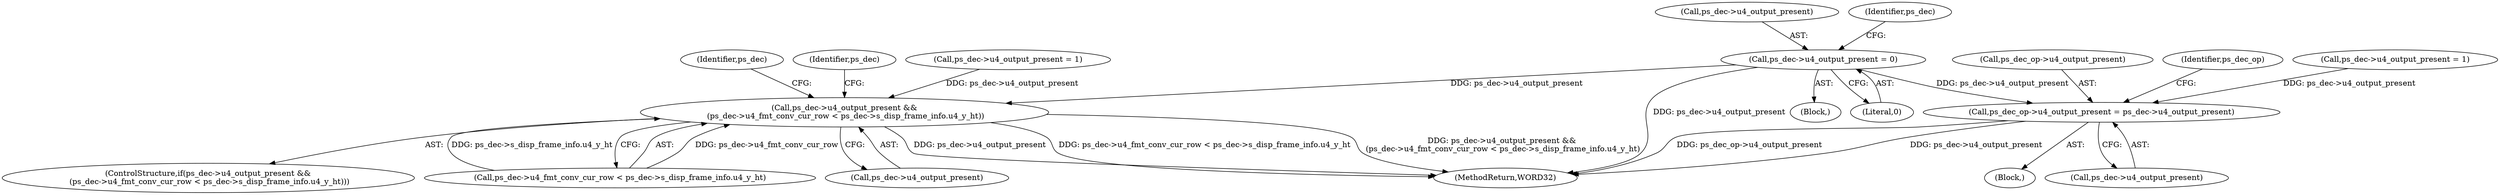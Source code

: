 digraph "0_Android_33ef7de9ddc8ea7eb9cbc440d1cf89957a0c267b@pointer" {
"1000337" [label="(Call,ps_dec->u4_output_present = 0)"];
"1000798" [label="(Call,ps_dec_op->u4_output_present = ps_dec->u4_output_present)"];
"1002070" [label="(Call,ps_dec->u4_output_present &&\n (ps_dec->u4_fmt_conv_cur_row < ps_dec->s_disp_frame_info.u4_y_ht))"];
"1000798" [label="(Call,ps_dec_op->u4_output_present = ps_dec->u4_output_present)"];
"1000799" [label="(Call,ps_dec_op->u4_output_present)"];
"1000151" [label="(Block,)"];
"1000712" [label="(Block,)"];
"1002061" [label="(Call,ps_dec->u4_output_present = 1)"];
"1000338" [label="(Call,ps_dec->u4_output_present)"];
"1000345" [label="(Identifier,ps_dec)"];
"1000807" [label="(Identifier,ps_dec_op)"];
"1002070" [label="(Call,ps_dec->u4_output_present &&\n (ps_dec->u4_fmt_conv_cur_row < ps_dec->s_disp_frame_info.u4_y_ht))"];
"1000764" [label="(Call,ps_dec->u4_output_present = 1)"];
"1002069" [label="(ControlStructure,if(ps_dec->u4_output_present &&\n (ps_dec->u4_fmt_conv_cur_row < ps_dec->s_disp_frame_info.u4_y_ht)))"];
"1002086" [label="(Identifier,ps_dec)"];
"1002071" [label="(Call,ps_dec->u4_output_present)"];
"1000341" [label="(Literal,0)"];
"1000337" [label="(Call,ps_dec->u4_output_present = 0)"];
"1000802" [label="(Call,ps_dec->u4_output_present)"];
"1002074" [label="(Call,ps_dec->u4_fmt_conv_cur_row < ps_dec->s_disp_frame_info.u4_y_ht)"];
"1002117" [label="(Identifier,ps_dec)"];
"1002186" [label="(MethodReturn,WORD32)"];
"1000337" -> "1000151"  [label="AST: "];
"1000337" -> "1000341"  [label="CFG: "];
"1000338" -> "1000337"  [label="AST: "];
"1000341" -> "1000337"  [label="AST: "];
"1000345" -> "1000337"  [label="CFG: "];
"1000337" -> "1002186"  [label="DDG: ps_dec->u4_output_present"];
"1000337" -> "1000798"  [label="DDG: ps_dec->u4_output_present"];
"1000337" -> "1002070"  [label="DDG: ps_dec->u4_output_present"];
"1000798" -> "1000712"  [label="AST: "];
"1000798" -> "1000802"  [label="CFG: "];
"1000799" -> "1000798"  [label="AST: "];
"1000802" -> "1000798"  [label="AST: "];
"1000807" -> "1000798"  [label="CFG: "];
"1000798" -> "1002186"  [label="DDG: ps_dec->u4_output_present"];
"1000798" -> "1002186"  [label="DDG: ps_dec_op->u4_output_present"];
"1000764" -> "1000798"  [label="DDG: ps_dec->u4_output_present"];
"1002070" -> "1002069"  [label="AST: "];
"1002070" -> "1002071"  [label="CFG: "];
"1002070" -> "1002074"  [label="CFG: "];
"1002071" -> "1002070"  [label="AST: "];
"1002074" -> "1002070"  [label="AST: "];
"1002086" -> "1002070"  [label="CFG: "];
"1002117" -> "1002070"  [label="CFG: "];
"1002070" -> "1002186"  [label="DDG: ps_dec->u4_output_present"];
"1002070" -> "1002186"  [label="DDG: ps_dec->u4_fmt_conv_cur_row < ps_dec->s_disp_frame_info.u4_y_ht"];
"1002070" -> "1002186"  [label="DDG: ps_dec->u4_output_present &&\n (ps_dec->u4_fmt_conv_cur_row < ps_dec->s_disp_frame_info.u4_y_ht)"];
"1002061" -> "1002070"  [label="DDG: ps_dec->u4_output_present"];
"1002074" -> "1002070"  [label="DDG: ps_dec->u4_fmt_conv_cur_row"];
"1002074" -> "1002070"  [label="DDG: ps_dec->s_disp_frame_info.u4_y_ht"];
}
